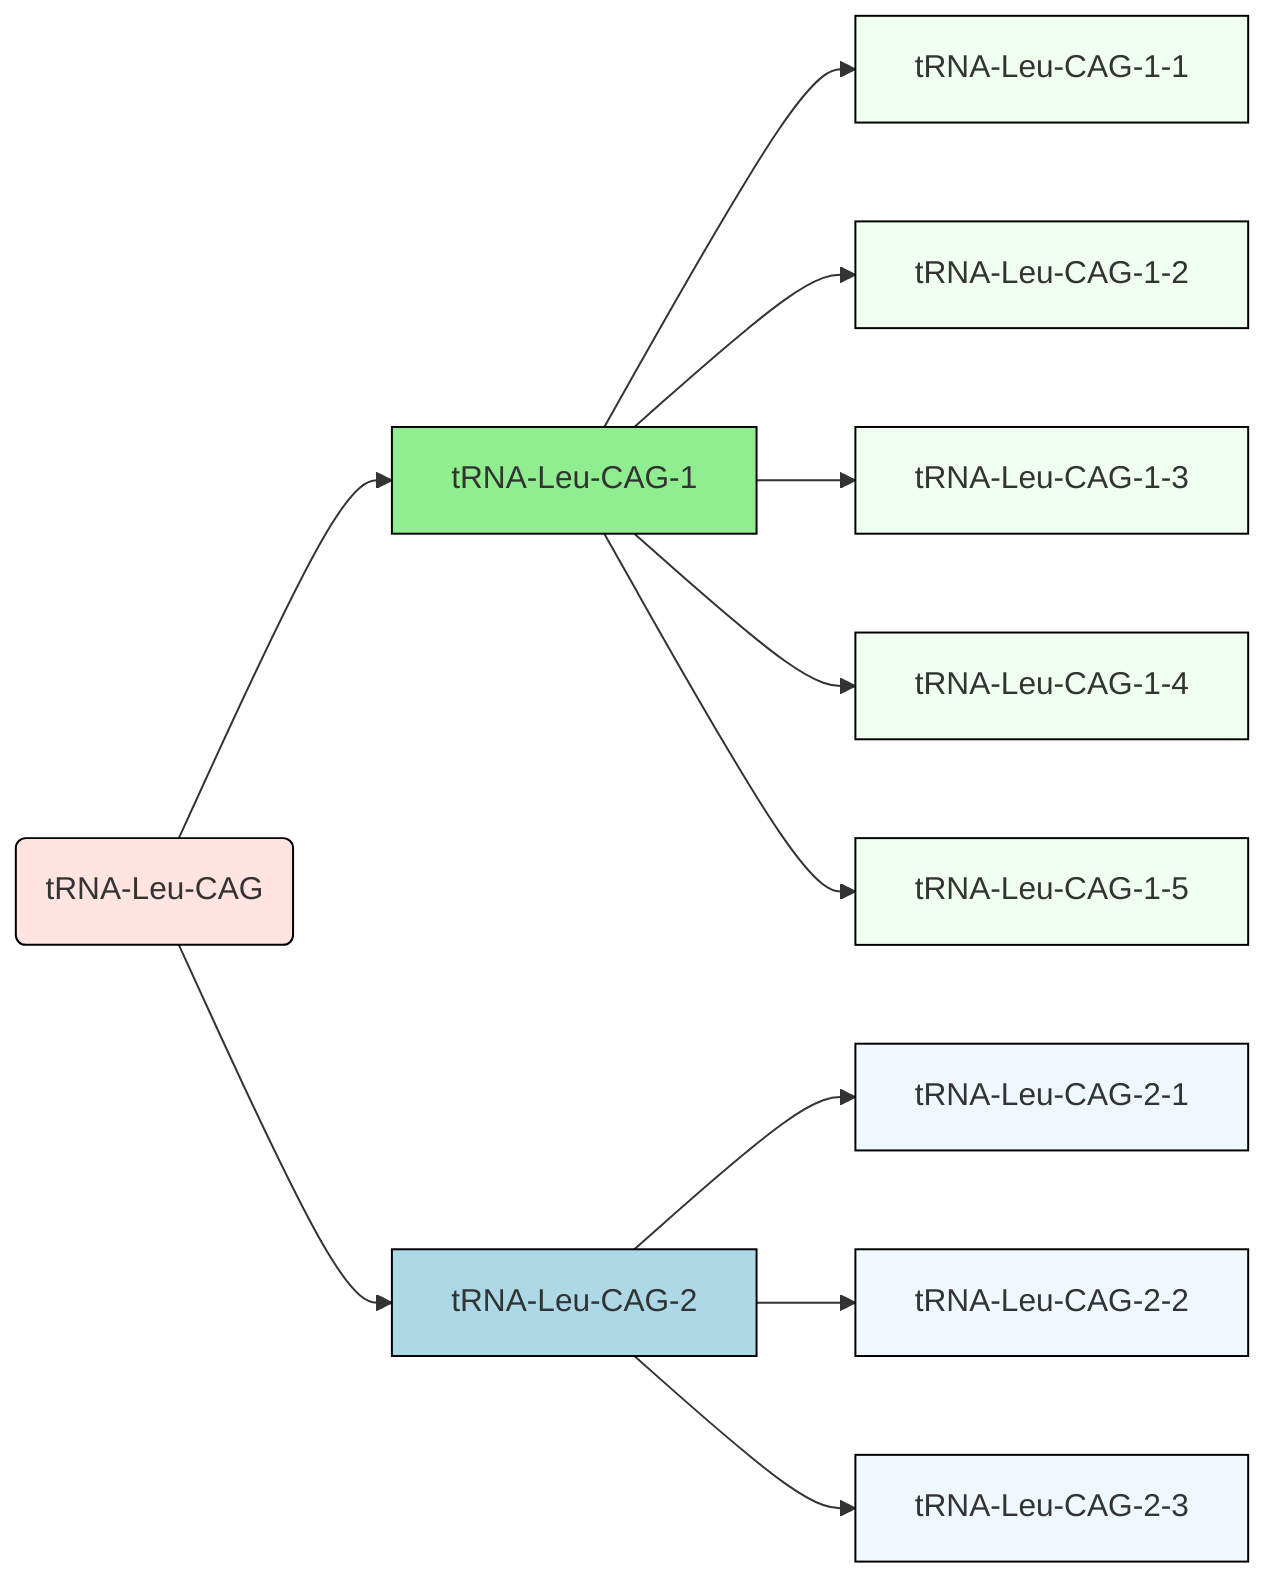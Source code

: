 graph LR


leuCAG(tRNA-Leu-CAG)



leuCAG-->cag1[tRNA-Leu-CAG-1]
leuCAG-->cag2[tRNA-Leu-CAG-2]



cag1-->cag11[tRNA-Leu-CAG-1-1]
cag1-->cag12[tRNA-Leu-CAG-1-2]
cag1-->cag13[tRNA-Leu-CAG-1-3]
cag1-->cag14[tRNA-Leu-CAG-1-4]
cag1-->cag15[tRNA-Leu-CAG-1-5]
cag2-->cag21[tRNA-Leu-CAG-2-1]
cag2-->cag22[tRNA-Leu-CAG-2-2]
cag2-->cag23[tRNA-Leu-CAG-2-3]




style leuCAG fill:MistyRose,stroke:black
style cag1 fill:LightGreen,stroke:black
style cag2 fill:LightBlue,stroke:black
style cag11 fill:HoneyDew,stroke:black
style cag12 fill:HoneyDew,stroke:black
style cag13 fill:HoneyDew,stroke:black
style cag14 fill:HoneyDew,stroke:black
style cag15 fill:HoneyDew,stroke:black
style cag21 fill:AliceBlue,stroke:black
style cag22 fill:AliceBlue,stroke:black
style cag23 fill:AliceBlue,stroke:black